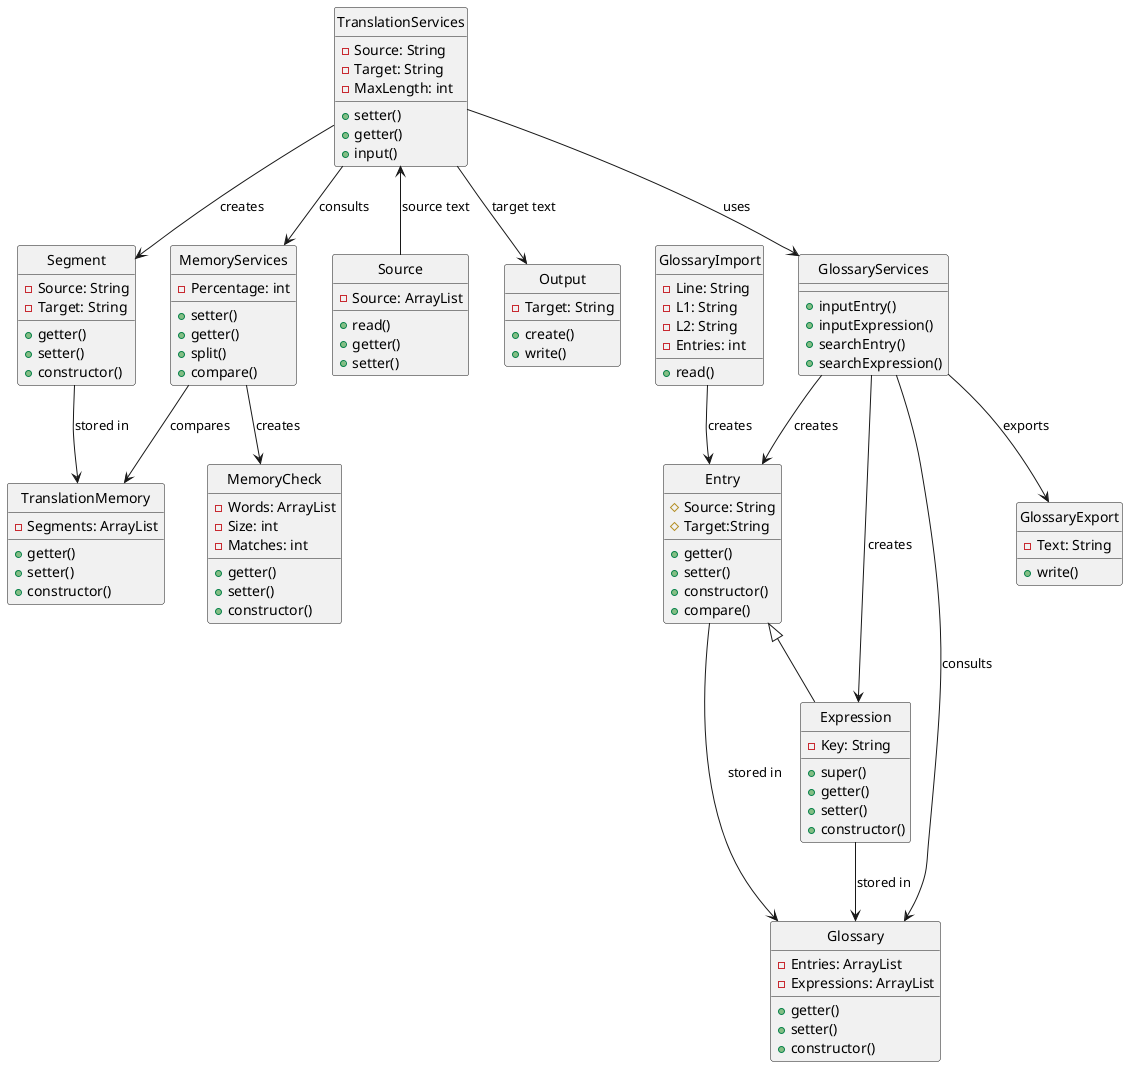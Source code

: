 @startuml OpenCATe
skinparam   Style   strictuml
skinparam   SequenceMessageAlignment center


class Segment{
    -Source: String
    -Target: String
    +getter()
    +setter()
    +constructor()
}

class TranslationMemory{
    -Segments: ArrayList
    +getter()
    +setter()
    +constructor()
}

class Entry{
    #Source: String 
    #Target:String
    +getter()
    +setter()
    +constructor()
    +compare()
}

class Expression extends Entry{
    -Key: String
    +super()
    +getter()
    +setter()
    +constructor()
}

class Glossary{
    -Entries: ArrayList
    -Expressions: ArrayList
    +getter()
    +setter()
    +constructor()
}

class TranslationServices{
    -Source: String
    -Target: String
    -MaxLength: int
    +setter()
    +getter()
    +input()
}

class Source{
    -Source: ArrayList
    +read()
    +getter()
    +setter()
}

class Output{
    -Target: String
    +create()
    +write()
}

class GlossaryServices{
    +inputEntry()
    +inputExpression()
    +searchEntry()
    +searchExpression()
}

class MemoryCheck{
    -Words: ArrayList
    -Size: int
    -Matches: int
    +getter()
    +setter()
    +constructor()
}

class MemoryServices{
    -Percentage: int
    +setter()
    +getter()
    +split()
    +compare()
}

class GlossaryImport{
    -Line: String
    -L1: String
    -L2: String
    -Entries: int
    +read()
}

class GlossaryExport{
    -Text: String
    +write()
}

Segment --> TranslationMemory :stored in
Expression --> Glossary :stored in
Entry --> Glossary :stored in
TranslationServices--> Segment :creates
TranslationServices<-- Source: source text
TranslationServices --> Output: target text
TranslationServices --> GlossaryServices: uses
GlossaryServices --> Entry : creates
GlossaryServices --> Expression: creates
GlossaryServices --> Glossary: consults
TranslationServices --> MemoryServices: consults
MemoryServices --> MemoryCheck: creates
MemoryServices --> TranslationMemory: compares
GlossaryImport --> Entry: creates
GlossaryServices --> GlossaryExport :exports
@enduml
